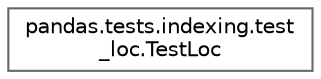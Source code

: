 digraph "Graphical Class Hierarchy"
{
 // LATEX_PDF_SIZE
  bgcolor="transparent";
  edge [fontname=Helvetica,fontsize=10,labelfontname=Helvetica,labelfontsize=10];
  node [fontname=Helvetica,fontsize=10,shape=box,height=0.2,width=0.4];
  rankdir="LR";
  Node0 [id="Node000000",label="pandas.tests.indexing.test\l_loc.TestLoc",height=0.2,width=0.4,color="grey40", fillcolor="white", style="filled",URL="$db/d7e/classpandas_1_1tests_1_1indexing_1_1test__loc_1_1TestLoc.html",tooltip=" "];
}
